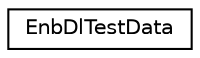 digraph "Graphical Class Hierarchy"
{
 // LATEX_PDF_SIZE
  edge [fontname="Helvetica",fontsize="10",labelfontname="Helvetica",labelfontsize="10"];
  node [fontname="Helvetica",fontsize="10",shape=record];
  rankdir="LR";
  Node0 [label="EnbDlTestData",height=0.2,width=0.4,color="black", fillcolor="white", style="filled",URL="$struct_enb_dl_test_data.html",tooltip="Custom structure for testing eNodeB downlink data, contains the list of data structures for UEs."];
}
